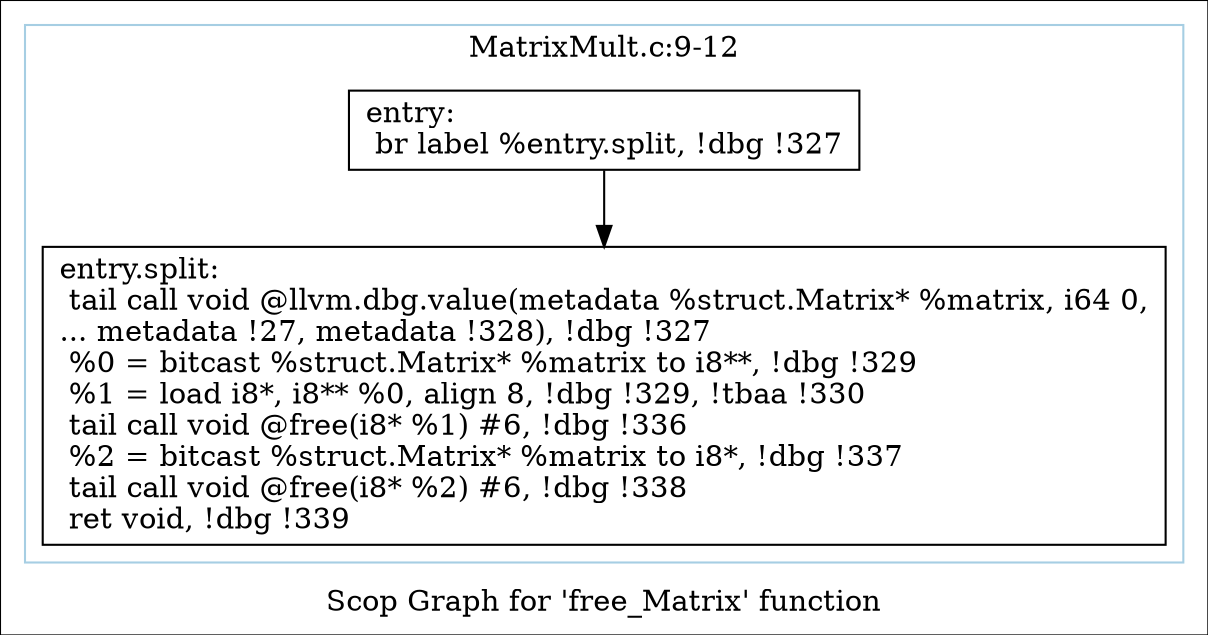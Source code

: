 digraph "Scop Graph for 'free_Matrix' function" {
	label="Scop Graph for 'free_Matrix' function";

	Node0xa73ea10 [shape=record,label="{entry:\l  br label %entry.split, !dbg !327\l}"];
	Node0xa73ea10 -> Node0xa74f250;
	Node0xa74f250 [shape=record,label="{entry.split:                                      \l  tail call void @llvm.dbg.value(metadata %struct.Matrix* %matrix, i64 0,\l... metadata !27, metadata !328), !dbg !327\l  %0 = bitcast %struct.Matrix* %matrix to i8**, !dbg !329\l  %1 = load i8*, i8** %0, align 8, !dbg !329, !tbaa !330\l  tail call void @free(i8* %1) #6, !dbg !336\l  %2 = bitcast %struct.Matrix* %matrix to i8*, !dbg !337\l  tail call void @free(i8* %2) #6, !dbg !338\l  ret void, !dbg !339\l}"];
	colorscheme = "paired12"
        subgraph cluster_0xa745700 {
          label = "MatrixMult.c:9-12
";
          style = solid;
          color = 1
          Node0xa73ea10;
          Node0xa74f250;
        }
}
